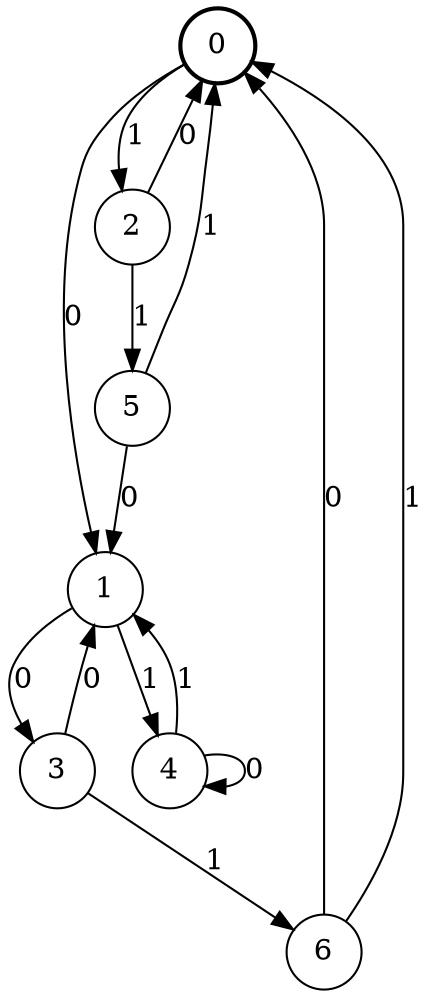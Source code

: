 digraph Automat {
    node [shape = circle];
    0 [style = "bold"];
    0 -> 1 [label = "0"];
    0 -> 2 [label = "1"];
    1 -> 3 [label = "0"];
    1 -> 4 [label = "1"];
    2 -> 0 [label = "0"];
    2 -> 5 [label = "1"];
    3 -> 1 [label = "0"];
    3 -> 6 [label = "1"];
    4 -> 4 [label = "0"];
    4 -> 1 [label = "1"];
    5 -> 1 [label = "0"];
    5 -> 0 [label = "1"];
    6 -> 0 [label = "0"];
    6 -> 0 [label = "1"];
}
